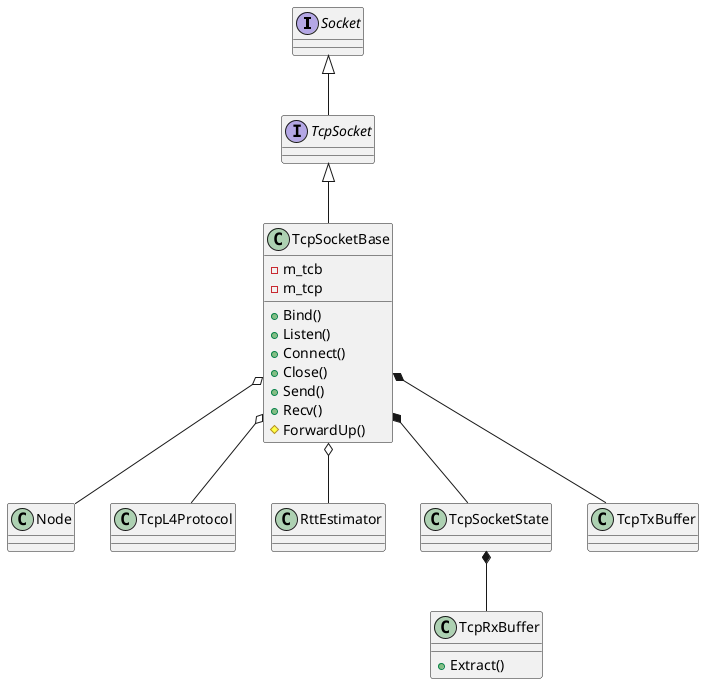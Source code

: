 @startuml
interface Socket
interface TcpSocket
class TcpSocketBase
{
    - m_tcb
    - m_tcp
    
    + Bind()
    + Listen()
    + Connect()
    + Close()
    + Send()
    + Recv()
    # ForwardUp()
}
class Node
class TcpL4Protocol
class RttEstimator
class TcpSocketState
class TcpRxBuffer
{
    + Extract()
}
class TcpTxBuffer

Socket <|-- TcpSocket
TcpSocket <|-- TcpSocketBase
TcpSocketBase o-- Node
TcpSocketBase o-- TcpL4Protocol
TcpSocketBase o-- RttEstimator
TcpSocketBase *-- TcpTxBuffer
TcpSocketBase *-- TcpSocketState
TcpSocketState *-- TcpRxBuffer


@enduml